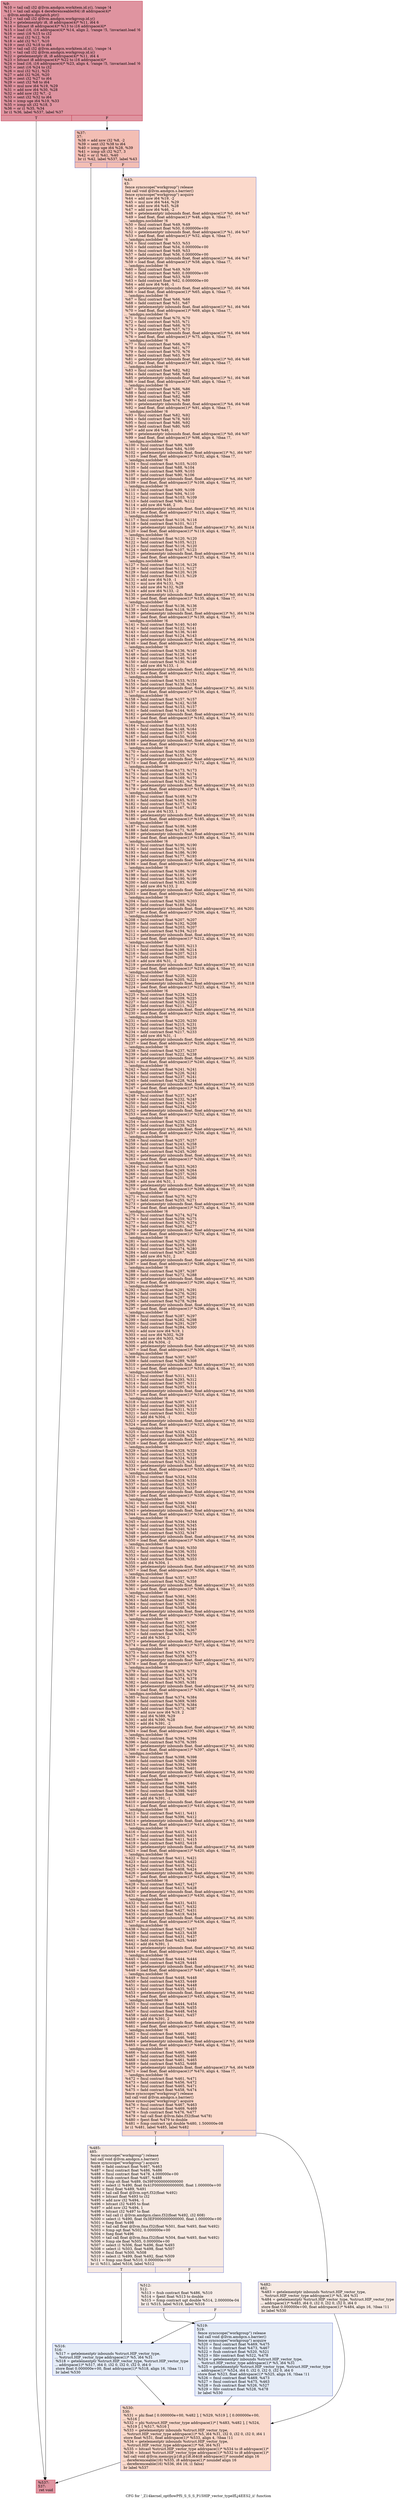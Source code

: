 digraph "CFG for '_Z14kernel_optflowPfS_S_S_S_P15HIP_vector_typeIfLj4EES2_ii' function" {
	label="CFG for '_Z14kernel_optflowPfS_S_S_S_P15HIP_vector_typeIfLj4EES2_ii' function";

	Node0x615a310 [shape=record,color="#b70d28ff", style=filled, fillcolor="#b70d2870",label="{%9:\l  %10 = tail call i32 @llvm.amdgcn.workitem.id.y(), !range !4\l  %11 = tail call align 4 dereferenceable(64) i8 addrspace(4)*\l... @llvm.amdgcn.dispatch.ptr()\l  %12 = tail call i32 @llvm.amdgcn.workgroup.id.y()\l  %13 = getelementptr i8, i8 addrspace(4)* %11, i64 6\l  %14 = bitcast i8 addrspace(4)* %13 to i16 addrspace(4)*\l  %15 = load i16, i16 addrspace(4)* %14, align 2, !range !5, !invariant.load !6\l  %16 = zext i16 %15 to i32\l  %17 = mul i32 %12, %16\l  %18 = add i32 %17, %10\l  %19 = zext i32 %18 to i64\l  %20 = tail call i32 @llvm.amdgcn.workitem.id.x(), !range !4\l  %21 = tail call i32 @llvm.amdgcn.workgroup.id.x()\l  %22 = getelementptr i8, i8 addrspace(4)* %11, i64 4\l  %23 = bitcast i8 addrspace(4)* %22 to i16 addrspace(4)*\l  %24 = load i16, i16 addrspace(4)* %23, align 4, !range !5, !invariant.load !6\l  %25 = zext i16 %24 to i32\l  %26 = mul i32 %21, %25\l  %27 = add i32 %26, %20\l  %28 = zext i32 %27 to i64\l  %29 = sext i32 %8 to i64\l  %30 = mul nsw i64 %19, %29\l  %31 = add nsw i64 %30, %28\l  %32 = add nsw i32 %7, -2\l  %33 = sext i32 %32 to i64\l  %34 = icmp uge i64 %19, %33\l  %35 = icmp ult i32 %18, 3\l  %36 = or i1 %35, %34\l  br i1 %36, label %537, label %37\l|{<s0>T|<s1>F}}"];
	Node0x615a310:s0 -> Node0x615ed30;
	Node0x615a310:s1 -> Node0x615edc0;
	Node0x615edc0 [shape=record,color="#3d50c3ff", style=filled, fillcolor="#e36c5570",label="{%37:\l37:                                               \l  %38 = add nsw i32 %8, -2\l  %39 = sext i32 %38 to i64\l  %40 = icmp uge i64 %28, %39\l  %41 = icmp ult i32 %27, 3\l  %42 = or i1 %41, %40\l  br i1 %42, label %537, label %43\l|{<s0>T|<s1>F}}"];
	Node0x615edc0:s0 -> Node0x615ed30;
	Node0x615edc0:s1 -> Node0x615f1b0;
	Node0x615f1b0 [shape=record,color="#3d50c3ff", style=filled, fillcolor="#f7a88970",label="{%43:\l43:                                               \l  fence syncscope(\"workgroup\") release\l  tail call void @llvm.amdgcn.s.barrier()\l  fence syncscope(\"workgroup\") acquire\l  %44 = add nsw i64 %19, -2\l  %45 = mul nsw i64 %44, %29\l  %46 = add nsw i64 %45, %28\l  %47 = add nsw i64 %46, -2\l  %48 = getelementptr inbounds float, float addrspace(1)* %0, i64 %47\l  %49 = load float, float addrspace(1)* %48, align 4, !tbaa !7,\l... !amdgpu.noclobber !6\l  %50 = fmul contract float %49, %49\l  %51 = fadd contract float %50, 0.000000e+00\l  %52 = getelementptr inbounds float, float addrspace(1)* %1, i64 %47\l  %53 = load float, float addrspace(1)* %52, align 4, !tbaa !7,\l... !amdgpu.noclobber !6\l  %54 = fmul contract float %53, %53\l  %55 = fadd contract float %54, 0.000000e+00\l  %56 = fmul contract float %49, %53\l  %57 = fadd contract float %56, 0.000000e+00\l  %58 = getelementptr inbounds float, float addrspace(1)* %4, i64 %47\l  %59 = load float, float addrspace(1)* %58, align 4, !tbaa !7,\l... !amdgpu.noclobber !6\l  %60 = fmul contract float %49, %59\l  %61 = fadd contract float %60, 0.000000e+00\l  %62 = fmul contract float %53, %59\l  %63 = fadd contract float %62, 0.000000e+00\l  %64 = add nsw i64 %46, -1\l  %65 = getelementptr inbounds float, float addrspace(1)* %0, i64 %64\l  %66 = load float, float addrspace(1)* %65, align 4, !tbaa !7,\l... !amdgpu.noclobber !6\l  %67 = fmul contract float %66, %66\l  %68 = fadd contract float %51, %67\l  %69 = getelementptr inbounds float, float addrspace(1)* %1, i64 %64\l  %70 = load float, float addrspace(1)* %69, align 4, !tbaa !7,\l... !amdgpu.noclobber !6\l  %71 = fmul contract float %70, %70\l  %72 = fadd contract float %55, %71\l  %73 = fmul contract float %66, %70\l  %74 = fadd contract float %57, %73\l  %75 = getelementptr inbounds float, float addrspace(1)* %4, i64 %64\l  %76 = load float, float addrspace(1)* %75, align 4, !tbaa !7,\l... !amdgpu.noclobber !6\l  %77 = fmul contract float %66, %76\l  %78 = fadd contract float %61, %77\l  %79 = fmul contract float %70, %76\l  %80 = fadd contract float %63, %79\l  %81 = getelementptr inbounds float, float addrspace(1)* %0, i64 %46\l  %82 = load float, float addrspace(1)* %81, align 4, !tbaa !7,\l... !amdgpu.noclobber !6\l  %83 = fmul contract float %82, %82\l  %84 = fadd contract float %68, %83\l  %85 = getelementptr inbounds float, float addrspace(1)* %1, i64 %46\l  %86 = load float, float addrspace(1)* %85, align 4, !tbaa !7,\l... !amdgpu.noclobber !6\l  %87 = fmul contract float %86, %86\l  %88 = fadd contract float %72, %87\l  %89 = fmul contract float %82, %86\l  %90 = fadd contract float %74, %89\l  %91 = getelementptr inbounds float, float addrspace(1)* %4, i64 %46\l  %92 = load float, float addrspace(1)* %91, align 4, !tbaa !7,\l... !amdgpu.noclobber !6\l  %93 = fmul contract float %82, %92\l  %94 = fadd contract float %78, %93\l  %95 = fmul contract float %86, %92\l  %96 = fadd contract float %80, %95\l  %97 = add nsw i64 %46, 1\l  %98 = getelementptr inbounds float, float addrspace(1)* %0, i64 %97\l  %99 = load float, float addrspace(1)* %98, align 4, !tbaa !7,\l... !amdgpu.noclobber !6\l  %100 = fmul contract float %99, %99\l  %101 = fadd contract float %84, %100\l  %102 = getelementptr inbounds float, float addrspace(1)* %1, i64 %97\l  %103 = load float, float addrspace(1)* %102, align 4, !tbaa !7,\l... !amdgpu.noclobber !6\l  %104 = fmul contract float %103, %103\l  %105 = fadd contract float %88, %104\l  %106 = fmul contract float %99, %103\l  %107 = fadd contract float %90, %106\l  %108 = getelementptr inbounds float, float addrspace(1)* %4, i64 %97\l  %109 = load float, float addrspace(1)* %108, align 4, !tbaa !7,\l... !amdgpu.noclobber !6\l  %110 = fmul contract float %99, %109\l  %111 = fadd contract float %94, %110\l  %112 = fmul contract float %103, %109\l  %113 = fadd contract float %96, %112\l  %114 = add nsw i64 %46, 2\l  %115 = getelementptr inbounds float, float addrspace(1)* %0, i64 %114\l  %116 = load float, float addrspace(1)* %115, align 4, !tbaa !7,\l... !amdgpu.noclobber !6\l  %117 = fmul contract float %116, %116\l  %118 = fadd contract float %101, %117\l  %119 = getelementptr inbounds float, float addrspace(1)* %1, i64 %114\l  %120 = load float, float addrspace(1)* %119, align 4, !tbaa !7,\l... !amdgpu.noclobber !6\l  %121 = fmul contract float %120, %120\l  %122 = fadd contract float %105, %121\l  %123 = fmul contract float %116, %120\l  %124 = fadd contract float %107, %123\l  %125 = getelementptr inbounds float, float addrspace(1)* %4, i64 %114\l  %126 = load float, float addrspace(1)* %125, align 4, !tbaa !7,\l... !amdgpu.noclobber !6\l  %127 = fmul contract float %116, %126\l  %128 = fadd contract float %111, %127\l  %129 = fmul contract float %120, %126\l  %130 = fadd contract float %113, %129\l  %131 = add nsw i64 %19, -1\l  %132 = mul nsw i64 %131, %29\l  %133 = add nsw i64 %132, %28\l  %134 = add nsw i64 %133, -2\l  %135 = getelementptr inbounds float, float addrspace(1)* %0, i64 %134\l  %136 = load float, float addrspace(1)* %135, align 4, !tbaa !7,\l... !amdgpu.noclobber !6\l  %137 = fmul contract float %136, %136\l  %138 = fadd contract float %118, %137\l  %139 = getelementptr inbounds float, float addrspace(1)* %1, i64 %134\l  %140 = load float, float addrspace(1)* %139, align 4, !tbaa !7,\l... !amdgpu.noclobber !6\l  %141 = fmul contract float %140, %140\l  %142 = fadd contract float %122, %141\l  %143 = fmul contract float %136, %140\l  %144 = fadd contract float %124, %143\l  %145 = getelementptr inbounds float, float addrspace(1)* %4, i64 %134\l  %146 = load float, float addrspace(1)* %145, align 4, !tbaa !7,\l... !amdgpu.noclobber !6\l  %147 = fmul contract float %136, %146\l  %148 = fadd contract float %128, %147\l  %149 = fmul contract float %140, %146\l  %150 = fadd contract float %130, %149\l  %151 = add nsw i64 %133, -1\l  %152 = getelementptr inbounds float, float addrspace(1)* %0, i64 %151\l  %153 = load float, float addrspace(1)* %152, align 4, !tbaa !7,\l... !amdgpu.noclobber !6\l  %154 = fmul contract float %153, %153\l  %155 = fadd contract float %138, %154\l  %156 = getelementptr inbounds float, float addrspace(1)* %1, i64 %151\l  %157 = load float, float addrspace(1)* %156, align 4, !tbaa !7,\l... !amdgpu.noclobber !6\l  %158 = fmul contract float %157, %157\l  %159 = fadd contract float %142, %158\l  %160 = fmul contract float %153, %157\l  %161 = fadd contract float %144, %160\l  %162 = getelementptr inbounds float, float addrspace(1)* %4, i64 %151\l  %163 = load float, float addrspace(1)* %162, align 4, !tbaa !7,\l... !amdgpu.noclobber !6\l  %164 = fmul contract float %153, %163\l  %165 = fadd contract float %148, %164\l  %166 = fmul contract float %157, %163\l  %167 = fadd contract float %150, %166\l  %168 = getelementptr inbounds float, float addrspace(1)* %0, i64 %133\l  %169 = load float, float addrspace(1)* %168, align 4, !tbaa !7,\l... !amdgpu.noclobber !6\l  %170 = fmul contract float %169, %169\l  %171 = fadd contract float %155, %170\l  %172 = getelementptr inbounds float, float addrspace(1)* %1, i64 %133\l  %173 = load float, float addrspace(1)* %172, align 4, !tbaa !7,\l... !amdgpu.noclobber !6\l  %174 = fmul contract float %173, %173\l  %175 = fadd contract float %159, %174\l  %176 = fmul contract float %169, %173\l  %177 = fadd contract float %161, %176\l  %178 = getelementptr inbounds float, float addrspace(1)* %4, i64 %133\l  %179 = load float, float addrspace(1)* %178, align 4, !tbaa !7,\l... !amdgpu.noclobber !6\l  %180 = fmul contract float %169, %179\l  %181 = fadd contract float %165, %180\l  %182 = fmul contract float %173, %179\l  %183 = fadd contract float %167, %182\l  %184 = add nsw i64 %133, 1\l  %185 = getelementptr inbounds float, float addrspace(1)* %0, i64 %184\l  %186 = load float, float addrspace(1)* %185, align 4, !tbaa !7,\l... !amdgpu.noclobber !6\l  %187 = fmul contract float %186, %186\l  %188 = fadd contract float %171, %187\l  %189 = getelementptr inbounds float, float addrspace(1)* %1, i64 %184\l  %190 = load float, float addrspace(1)* %189, align 4, !tbaa !7,\l... !amdgpu.noclobber !6\l  %191 = fmul contract float %190, %190\l  %192 = fadd contract float %175, %191\l  %193 = fmul contract float %186, %190\l  %194 = fadd contract float %177, %193\l  %195 = getelementptr inbounds float, float addrspace(1)* %4, i64 %184\l  %196 = load float, float addrspace(1)* %195, align 4, !tbaa !7,\l... !amdgpu.noclobber !6\l  %197 = fmul contract float %186, %196\l  %198 = fadd contract float %181, %197\l  %199 = fmul contract float %190, %196\l  %200 = fadd contract float %183, %199\l  %201 = add nsw i64 %133, 2\l  %202 = getelementptr inbounds float, float addrspace(1)* %0, i64 %201\l  %203 = load float, float addrspace(1)* %202, align 4, !tbaa !7,\l... !amdgpu.noclobber !6\l  %204 = fmul contract float %203, %203\l  %205 = fadd contract float %188, %204\l  %206 = getelementptr inbounds float, float addrspace(1)* %1, i64 %201\l  %207 = load float, float addrspace(1)* %206, align 4, !tbaa !7,\l... !amdgpu.noclobber !6\l  %208 = fmul contract float %207, %207\l  %209 = fadd contract float %192, %208\l  %210 = fmul contract float %203, %207\l  %211 = fadd contract float %194, %210\l  %212 = getelementptr inbounds float, float addrspace(1)* %4, i64 %201\l  %213 = load float, float addrspace(1)* %212, align 4, !tbaa !7,\l... !amdgpu.noclobber !6\l  %214 = fmul contract float %203, %213\l  %215 = fadd contract float %198, %214\l  %216 = fmul contract float %207, %213\l  %217 = fadd contract float %200, %216\l  %218 = add nsw i64 %31, -2\l  %219 = getelementptr inbounds float, float addrspace(1)* %0, i64 %218\l  %220 = load float, float addrspace(1)* %219, align 4, !tbaa !7,\l... !amdgpu.noclobber !6\l  %221 = fmul contract float %220, %220\l  %222 = fadd contract float %205, %221\l  %223 = getelementptr inbounds float, float addrspace(1)* %1, i64 %218\l  %224 = load float, float addrspace(1)* %223, align 4, !tbaa !7,\l... !amdgpu.noclobber !6\l  %225 = fmul contract float %224, %224\l  %226 = fadd contract float %209, %225\l  %227 = fmul contract float %220, %224\l  %228 = fadd contract float %211, %227\l  %229 = getelementptr inbounds float, float addrspace(1)* %4, i64 %218\l  %230 = load float, float addrspace(1)* %229, align 4, !tbaa !7,\l... !amdgpu.noclobber !6\l  %231 = fmul contract float %220, %230\l  %232 = fadd contract float %215, %231\l  %233 = fmul contract float %224, %230\l  %234 = fadd contract float %217, %233\l  %235 = add nsw i64 %31, -1\l  %236 = getelementptr inbounds float, float addrspace(1)* %0, i64 %235\l  %237 = load float, float addrspace(1)* %236, align 4, !tbaa !7,\l... !amdgpu.noclobber !6\l  %238 = fmul contract float %237, %237\l  %239 = fadd contract float %222, %238\l  %240 = getelementptr inbounds float, float addrspace(1)* %1, i64 %235\l  %241 = load float, float addrspace(1)* %240, align 4, !tbaa !7,\l... !amdgpu.noclobber !6\l  %242 = fmul contract float %241, %241\l  %243 = fadd contract float %226, %242\l  %244 = fmul contract float %237, %241\l  %245 = fadd contract float %228, %244\l  %246 = getelementptr inbounds float, float addrspace(1)* %4, i64 %235\l  %247 = load float, float addrspace(1)* %246, align 4, !tbaa !7,\l... !amdgpu.noclobber !6\l  %248 = fmul contract float %237, %247\l  %249 = fadd contract float %232, %248\l  %250 = fmul contract float %241, %247\l  %251 = fadd contract float %234, %250\l  %252 = getelementptr inbounds float, float addrspace(1)* %0, i64 %31\l  %253 = load float, float addrspace(1)* %252, align 4, !tbaa !7,\l... !amdgpu.noclobber !6\l  %254 = fmul contract float %253, %253\l  %255 = fadd contract float %239, %254\l  %256 = getelementptr inbounds float, float addrspace(1)* %1, i64 %31\l  %257 = load float, float addrspace(1)* %256, align 4, !tbaa !7,\l... !amdgpu.noclobber !6\l  %258 = fmul contract float %257, %257\l  %259 = fadd contract float %243, %258\l  %260 = fmul contract float %253, %257\l  %261 = fadd contract float %245, %260\l  %262 = getelementptr inbounds float, float addrspace(1)* %4, i64 %31\l  %263 = load float, float addrspace(1)* %262, align 4, !tbaa !7,\l... !amdgpu.noclobber !6\l  %264 = fmul contract float %253, %263\l  %265 = fadd contract float %249, %264\l  %266 = fmul contract float %257, %263\l  %267 = fadd contract float %251, %266\l  %268 = add nsw i64 %31, 1\l  %269 = getelementptr inbounds float, float addrspace(1)* %0, i64 %268\l  %270 = load float, float addrspace(1)* %269, align 4, !tbaa !7,\l... !amdgpu.noclobber !6\l  %271 = fmul contract float %270, %270\l  %272 = fadd contract float %255, %271\l  %273 = getelementptr inbounds float, float addrspace(1)* %1, i64 %268\l  %274 = load float, float addrspace(1)* %273, align 4, !tbaa !7,\l... !amdgpu.noclobber !6\l  %275 = fmul contract float %274, %274\l  %276 = fadd contract float %259, %275\l  %277 = fmul contract float %270, %274\l  %278 = fadd contract float %261, %277\l  %279 = getelementptr inbounds float, float addrspace(1)* %4, i64 %268\l  %280 = load float, float addrspace(1)* %279, align 4, !tbaa !7,\l... !amdgpu.noclobber !6\l  %281 = fmul contract float %270, %280\l  %282 = fadd contract float %265, %281\l  %283 = fmul contract float %274, %280\l  %284 = fadd contract float %267, %283\l  %285 = add nsw i64 %31, 2\l  %286 = getelementptr inbounds float, float addrspace(1)* %0, i64 %285\l  %287 = load float, float addrspace(1)* %286, align 4, !tbaa !7,\l... !amdgpu.noclobber !6\l  %288 = fmul contract float %287, %287\l  %289 = fadd contract float %272, %288\l  %290 = getelementptr inbounds float, float addrspace(1)* %1, i64 %285\l  %291 = load float, float addrspace(1)* %290, align 4, !tbaa !7,\l... !amdgpu.noclobber !6\l  %292 = fmul contract float %291, %291\l  %293 = fadd contract float %276, %292\l  %294 = fmul contract float %287, %291\l  %295 = fadd contract float %278, %294\l  %296 = getelementptr inbounds float, float addrspace(1)* %4, i64 %285\l  %297 = load float, float addrspace(1)* %296, align 4, !tbaa !7,\l... !amdgpu.noclobber !6\l  %298 = fmul contract float %287, %297\l  %299 = fadd contract float %282, %298\l  %300 = fmul contract float %291, %297\l  %301 = fadd contract float %284, %300\l  %302 = add nuw nsw i64 %19, 1\l  %303 = mul nsw i64 %302, %29\l  %304 = add nsw i64 %303, %28\l  %305 = add i64 %304, -2\l  %306 = getelementptr inbounds float, float addrspace(1)* %0, i64 %305\l  %307 = load float, float addrspace(1)* %306, align 4, !tbaa !7,\l... !amdgpu.noclobber !6\l  %308 = fmul contract float %307, %307\l  %309 = fadd contract float %289, %308\l  %310 = getelementptr inbounds float, float addrspace(1)* %1, i64 %305\l  %311 = load float, float addrspace(1)* %310, align 4, !tbaa !7,\l... !amdgpu.noclobber !6\l  %312 = fmul contract float %311, %311\l  %313 = fadd contract float %293, %312\l  %314 = fmul contract float %307, %311\l  %315 = fadd contract float %295, %314\l  %316 = getelementptr inbounds float, float addrspace(1)* %4, i64 %305\l  %317 = load float, float addrspace(1)* %316, align 4, !tbaa !7,\l... !amdgpu.noclobber !6\l  %318 = fmul contract float %307, %317\l  %319 = fadd contract float %299, %318\l  %320 = fmul contract float %311, %317\l  %321 = fadd contract float %301, %320\l  %322 = add i64 %304, -1\l  %323 = getelementptr inbounds float, float addrspace(1)* %0, i64 %322\l  %324 = load float, float addrspace(1)* %323, align 4, !tbaa !7,\l... !amdgpu.noclobber !6\l  %325 = fmul contract float %324, %324\l  %326 = fadd contract float %309, %325\l  %327 = getelementptr inbounds float, float addrspace(1)* %1, i64 %322\l  %328 = load float, float addrspace(1)* %327, align 4, !tbaa !7,\l... !amdgpu.noclobber !6\l  %329 = fmul contract float %328, %328\l  %330 = fadd contract float %313, %329\l  %331 = fmul contract float %324, %328\l  %332 = fadd contract float %315, %331\l  %333 = getelementptr inbounds float, float addrspace(1)* %4, i64 %322\l  %334 = load float, float addrspace(1)* %333, align 4, !tbaa !7,\l... !amdgpu.noclobber !6\l  %335 = fmul contract float %324, %334\l  %336 = fadd contract float %319, %335\l  %337 = fmul contract float %328, %334\l  %338 = fadd contract float %321, %337\l  %339 = getelementptr inbounds float, float addrspace(1)* %0, i64 %304\l  %340 = load float, float addrspace(1)* %339, align 4, !tbaa !7,\l... !amdgpu.noclobber !6\l  %341 = fmul contract float %340, %340\l  %342 = fadd contract float %326, %341\l  %343 = getelementptr inbounds float, float addrspace(1)* %1, i64 %304\l  %344 = load float, float addrspace(1)* %343, align 4, !tbaa !7,\l... !amdgpu.noclobber !6\l  %345 = fmul contract float %344, %344\l  %346 = fadd contract float %330, %345\l  %347 = fmul contract float %340, %344\l  %348 = fadd contract float %332, %347\l  %349 = getelementptr inbounds float, float addrspace(1)* %4, i64 %304\l  %350 = load float, float addrspace(1)* %349, align 4, !tbaa !7,\l... !amdgpu.noclobber !6\l  %351 = fmul contract float %340, %350\l  %352 = fadd contract float %336, %351\l  %353 = fmul contract float %344, %350\l  %354 = fadd contract float %338, %353\l  %355 = add i64 %304, 1\l  %356 = getelementptr inbounds float, float addrspace(1)* %0, i64 %355\l  %357 = load float, float addrspace(1)* %356, align 4, !tbaa !7,\l... !amdgpu.noclobber !6\l  %358 = fmul contract float %357, %357\l  %359 = fadd contract float %342, %358\l  %360 = getelementptr inbounds float, float addrspace(1)* %1, i64 %355\l  %361 = load float, float addrspace(1)* %360, align 4, !tbaa !7,\l... !amdgpu.noclobber !6\l  %362 = fmul contract float %361, %361\l  %363 = fadd contract float %346, %362\l  %364 = fmul contract float %357, %361\l  %365 = fadd contract float %348, %364\l  %366 = getelementptr inbounds float, float addrspace(1)* %4, i64 %355\l  %367 = load float, float addrspace(1)* %366, align 4, !tbaa !7,\l... !amdgpu.noclobber !6\l  %368 = fmul contract float %357, %367\l  %369 = fadd contract float %352, %368\l  %370 = fmul contract float %361, %367\l  %371 = fadd contract float %354, %370\l  %372 = add i64 %304, 2\l  %373 = getelementptr inbounds float, float addrspace(1)* %0, i64 %372\l  %374 = load float, float addrspace(1)* %373, align 4, !tbaa !7,\l... !amdgpu.noclobber !6\l  %375 = fmul contract float %374, %374\l  %376 = fadd contract float %359, %375\l  %377 = getelementptr inbounds float, float addrspace(1)* %1, i64 %372\l  %378 = load float, float addrspace(1)* %377, align 4, !tbaa !7,\l... !amdgpu.noclobber !6\l  %379 = fmul contract float %378, %378\l  %380 = fadd contract float %363, %379\l  %381 = fmul contract float %374, %378\l  %382 = fadd contract float %365, %381\l  %383 = getelementptr inbounds float, float addrspace(1)* %4, i64 %372\l  %384 = load float, float addrspace(1)* %383, align 4, !tbaa !7,\l... !amdgpu.noclobber !6\l  %385 = fmul contract float %374, %384\l  %386 = fadd contract float %369, %385\l  %387 = fmul contract float %378, %384\l  %388 = fadd contract float %371, %387\l  %389 = add nuw nsw i64 %19, 2\l  %390 = mul i64 %389, %29\l  %391 = add i64 %390, %28\l  %392 = add i64 %391, -2\l  %393 = getelementptr inbounds float, float addrspace(1)* %0, i64 %392\l  %394 = load float, float addrspace(1)* %393, align 4, !tbaa !7,\l... !amdgpu.noclobber !6\l  %395 = fmul contract float %394, %394\l  %396 = fadd contract float %376, %395\l  %397 = getelementptr inbounds float, float addrspace(1)* %1, i64 %392\l  %398 = load float, float addrspace(1)* %397, align 4, !tbaa !7,\l... !amdgpu.noclobber !6\l  %399 = fmul contract float %398, %398\l  %400 = fadd contract float %380, %399\l  %401 = fmul contract float %394, %398\l  %402 = fadd contract float %382, %401\l  %403 = getelementptr inbounds float, float addrspace(1)* %4, i64 %392\l  %404 = load float, float addrspace(1)* %403, align 4, !tbaa !7,\l... !amdgpu.noclobber !6\l  %405 = fmul contract float %394, %404\l  %406 = fadd contract float %386, %405\l  %407 = fmul contract float %398, %404\l  %408 = fadd contract float %388, %407\l  %409 = add i64 %391, -1\l  %410 = getelementptr inbounds float, float addrspace(1)* %0, i64 %409\l  %411 = load float, float addrspace(1)* %410, align 4, !tbaa !7,\l... !amdgpu.noclobber !6\l  %412 = fmul contract float %411, %411\l  %413 = fadd contract float %396, %412\l  %414 = getelementptr inbounds float, float addrspace(1)* %1, i64 %409\l  %415 = load float, float addrspace(1)* %414, align 4, !tbaa !7,\l... !amdgpu.noclobber !6\l  %416 = fmul contract float %415, %415\l  %417 = fadd contract float %400, %416\l  %418 = fmul contract float %411, %415\l  %419 = fadd contract float %402, %418\l  %420 = getelementptr inbounds float, float addrspace(1)* %4, i64 %409\l  %421 = load float, float addrspace(1)* %420, align 4, !tbaa !7,\l... !amdgpu.noclobber !6\l  %422 = fmul contract float %411, %421\l  %423 = fadd contract float %406, %422\l  %424 = fmul contract float %415, %421\l  %425 = fadd contract float %408, %424\l  %426 = getelementptr inbounds float, float addrspace(1)* %0, i64 %391\l  %427 = load float, float addrspace(1)* %426, align 4, !tbaa !7,\l... !amdgpu.noclobber !6\l  %428 = fmul contract float %427, %427\l  %429 = fadd contract float %413, %428\l  %430 = getelementptr inbounds float, float addrspace(1)* %1, i64 %391\l  %431 = load float, float addrspace(1)* %430, align 4, !tbaa !7,\l... !amdgpu.noclobber !6\l  %432 = fmul contract float %431, %431\l  %433 = fadd contract float %417, %432\l  %434 = fmul contract float %427, %431\l  %435 = fadd contract float %419, %434\l  %436 = getelementptr inbounds float, float addrspace(1)* %4, i64 %391\l  %437 = load float, float addrspace(1)* %436, align 4, !tbaa !7,\l... !amdgpu.noclobber !6\l  %438 = fmul contract float %427, %437\l  %439 = fadd contract float %423, %438\l  %440 = fmul contract float %431, %437\l  %441 = fadd contract float %425, %440\l  %442 = add i64 %391, 1\l  %443 = getelementptr inbounds float, float addrspace(1)* %0, i64 %442\l  %444 = load float, float addrspace(1)* %443, align 4, !tbaa !7,\l... !amdgpu.noclobber !6\l  %445 = fmul contract float %444, %444\l  %446 = fadd contract float %429, %445\l  %447 = getelementptr inbounds float, float addrspace(1)* %1, i64 %442\l  %448 = load float, float addrspace(1)* %447, align 4, !tbaa !7,\l... !amdgpu.noclobber !6\l  %449 = fmul contract float %448, %448\l  %450 = fadd contract float %433, %449\l  %451 = fmul contract float %444, %448\l  %452 = fadd contract float %435, %451\l  %453 = getelementptr inbounds float, float addrspace(1)* %4, i64 %442\l  %454 = load float, float addrspace(1)* %453, align 4, !tbaa !7,\l... !amdgpu.noclobber !6\l  %455 = fmul contract float %444, %454\l  %456 = fadd contract float %439, %455\l  %457 = fmul contract float %448, %454\l  %458 = fadd contract float %441, %457\l  %459 = add i64 %391, 2\l  %460 = getelementptr inbounds float, float addrspace(1)* %0, i64 %459\l  %461 = load float, float addrspace(1)* %460, align 4, !tbaa !7,\l... !amdgpu.noclobber !6\l  %462 = fmul contract float %461, %461\l  %463 = fadd contract float %446, %462\l  %464 = getelementptr inbounds float, float addrspace(1)* %1, i64 %459\l  %465 = load float, float addrspace(1)* %464, align 4, !tbaa !7,\l... !amdgpu.noclobber !6\l  %466 = fmul contract float %465, %465\l  %467 = fadd contract float %450, %466\l  %468 = fmul contract float %461, %465\l  %469 = fadd contract float %452, %468\l  %470 = getelementptr inbounds float, float addrspace(1)* %4, i64 %459\l  %471 = load float, float addrspace(1)* %470, align 4, !tbaa !7,\l... !amdgpu.noclobber !6\l  %472 = fmul contract float %461, %471\l  %473 = fadd contract float %456, %472\l  %474 = fmul contract float %465, %471\l  %475 = fadd contract float %458, %474\l  fence syncscope(\"workgroup\") release\l  tail call void @llvm.amdgcn.s.barrier()\l  fence syncscope(\"workgroup\") acquire\l  %476 = fmul contract float %467, %463\l  %477 = fmul contract float %469, %469\l  %478 = fsub contract float %476, %477\l  %479 = tail call float @llvm.fabs.f32(float %478)\l  %480 = fpext float %479 to double\l  %481 = fcmp contract ugt double %480, 1.500000e-08\l  br i1 %481, label %485, label %482\l|{<s0>T|<s1>F}}"];
	Node0x615f1b0:s0 -> Node0x61737e0;
	Node0x615f1b0:s1 -> Node0x6173870;
	Node0x6173870 [shape=record,color="#3d50c3ff", style=filled, fillcolor="#eed0c070",label="{%482:\l482:                                              \l  %483 = getelementptr inbounds %struct.HIP_vector_type,\l... %struct.HIP_vector_type addrspace(1)* %5, i64 %31\l  %484 = getelementptr %struct.HIP_vector_type, %struct.HIP_vector_type\l... addrspace(1)* %483, i64 0, i32 0, i32 0, i32 0, i64 0\l  store float 0.000000e+00, float addrspace(1)* %484, align 16, !tbaa !11\l  br label %530\l}"];
	Node0x6173870 -> Node0x6173da0;
	Node0x61737e0 [shape=record,color="#3d50c3ff", style=filled, fillcolor="#eed0c070",label="{%485:\l485:                                              \l  fence syncscope(\"workgroup\") release\l  tail call void @llvm.amdgcn.s.barrier()\l  fence syncscope(\"workgroup\") acquire\l  %486 = fadd contract float %467, %463\l  %487 = fmul contract float %486, %486\l  %488 = fmul contract float %478, 4.000000e+00\l  %489 = fsub contract float %487, %488\l  %490 = fcmp olt float %489, 0x39F0000000000000\l  %491 = select i1 %490, float 0x41F0000000000000, float 1.000000e+00\l  %492 = fmul float %489, %491\l  %493 = tail call float @llvm.sqrt.f32(float %492)\l  %494 = bitcast float %493 to i32\l  %495 = add nsw i32 %494, -1\l  %496 = bitcast i32 %495 to float\l  %497 = add nsw i32 %494, 1\l  %498 = bitcast i32 %497 to float\l  %499 = tail call i1 @llvm.amdgcn.class.f32(float %492, i32 608)\l  %500 = select i1 %490, float 0x3EF0000000000000, float 1.000000e+00\l  %501 = fneg float %498\l  %502 = tail call float @llvm.fma.f32(float %501, float %493, float %492)\l  %503 = fcmp ogt float %502, 0.000000e+00\l  %504 = fneg float %496\l  %505 = tail call float @llvm.fma.f32(float %504, float %493, float %492)\l  %506 = fcmp ole float %505, 0.000000e+00\l  %507 = select i1 %506, float %496, float %493\l  %508 = select i1 %503, float %498, float %507\l  %509 = fmul float %500, %508\l  %510 = select i1 %499, float %492, float %509\l  %511 = fcmp uno float %510, 0.000000e+00\l  br i1 %511, label %516, label %512\l|{<s0>T|<s1>F}}"];
	Node0x61737e0:s0 -> Node0x6175620;
	Node0x61737e0:s1 -> Node0x61756b0;
	Node0x61756b0 [shape=record,color="#3d50c3ff", style=filled, fillcolor="#ead5c970",label="{%512:\l512:                                              \l  %513 = fsub contract float %486, %510\l  %514 = fpext float %513 to double\l  %515 = fcmp contract ugt double %514, 2.000000e-04\l  br i1 %515, label %519, label %516\l|{<s0>T|<s1>F}}"];
	Node0x61756b0:s0 -> Node0x6168e90;
	Node0x61756b0:s1 -> Node0x6175620;
	Node0x6175620 [shape=record,color="#3d50c3ff", style=filled, fillcolor="#c7d7f070",label="{%516:\l516:                                              \l  %517 = getelementptr inbounds %struct.HIP_vector_type,\l... %struct.HIP_vector_type addrspace(1)* %5, i64 %31\l  %518 = getelementptr %struct.HIP_vector_type, %struct.HIP_vector_type\l... addrspace(1)* %517, i64 0, i32 0, i32 0, i32 0, i64 0\l  store float 0.000000e+00, float addrspace(1)* %518, align 16, !tbaa !11\l  br label %530\l}"];
	Node0x6175620 -> Node0x6173da0;
	Node0x6168e90 [shape=record,color="#3d50c3ff", style=filled, fillcolor="#c7d7f070",label="{%519:\l519:                                              \l  fence syncscope(\"workgroup\") release\l  tail call void @llvm.amdgcn.s.barrier()\l  fence syncscope(\"workgroup\") acquire\l  %520 = fmul contract float %469, %475\l  %521 = fmul contract float %473, %467\l  %522 = fsub contract float %520, %521\l  %523 = fdiv contract float %522, %478\l  %524 = getelementptr inbounds %struct.HIP_vector_type,\l... %struct.HIP_vector_type addrspace(1)* %5, i64 %31\l  %525 = getelementptr %struct.HIP_vector_type, %struct.HIP_vector_type\l... addrspace(1)* %524, i64 0, i32 0, i32 0, i32 0, i64 0\l  store float %523, float addrspace(1)* %525, align 16, !tbaa !11\l  %526 = fmul contract float %469, %473\l  %527 = fmul contract float %475, %463\l  %528 = fsub contract float %526, %527\l  %529 = fdiv contract float %528, %478\l  br label %530\l}"];
	Node0x6168e90 -> Node0x6173da0;
	Node0x6173da0 [shape=record,color="#3d50c3ff", style=filled, fillcolor="#f7a88970",label="{%530:\l530:                                              \l  %531 = phi float [ 0.000000e+00, %482 ], [ %529, %519 ], [ 0.000000e+00,\l... %516 ]\l  %532 = phi %struct.HIP_vector_type addrspace(1)* [ %483, %482 ], [ %524,\l... %519 ], [ %517, %516 ]\l  %533 = getelementptr inbounds %struct.HIP_vector_type,\l... %struct.HIP_vector_type addrspace(1)* %5, i64 %31, i32 0, i32 0, i32 0, i64 1\l  store float %531, float addrspace(1)* %533, align 4, !tbaa !11\l  %534 = getelementptr inbounds %struct.HIP_vector_type,\l... %struct.HIP_vector_type addrspace(1)* %6, i64 %31\l  %535 = bitcast %struct.HIP_vector_type addrspace(1)* %534 to i8 addrspace(1)*\l  %536 = bitcast %struct.HIP_vector_type addrspace(1)* %532 to i8 addrspace(1)*\l  tail call void @llvm.memcpy.p1i8.p1i8.i64(i8 addrspace(1)* noundef align 16\l... dereferenceable(16) %535, i8 addrspace(1)* noundef align 16\l... dereferenceable(16) %536, i64 16, i1 false)\l  br label %537\l}"];
	Node0x6173da0 -> Node0x615ed30;
	Node0x615ed30 [shape=record,color="#b70d28ff", style=filled, fillcolor="#b70d2870",label="{%537:\l537:                                              \l  ret void\l}"];
}
